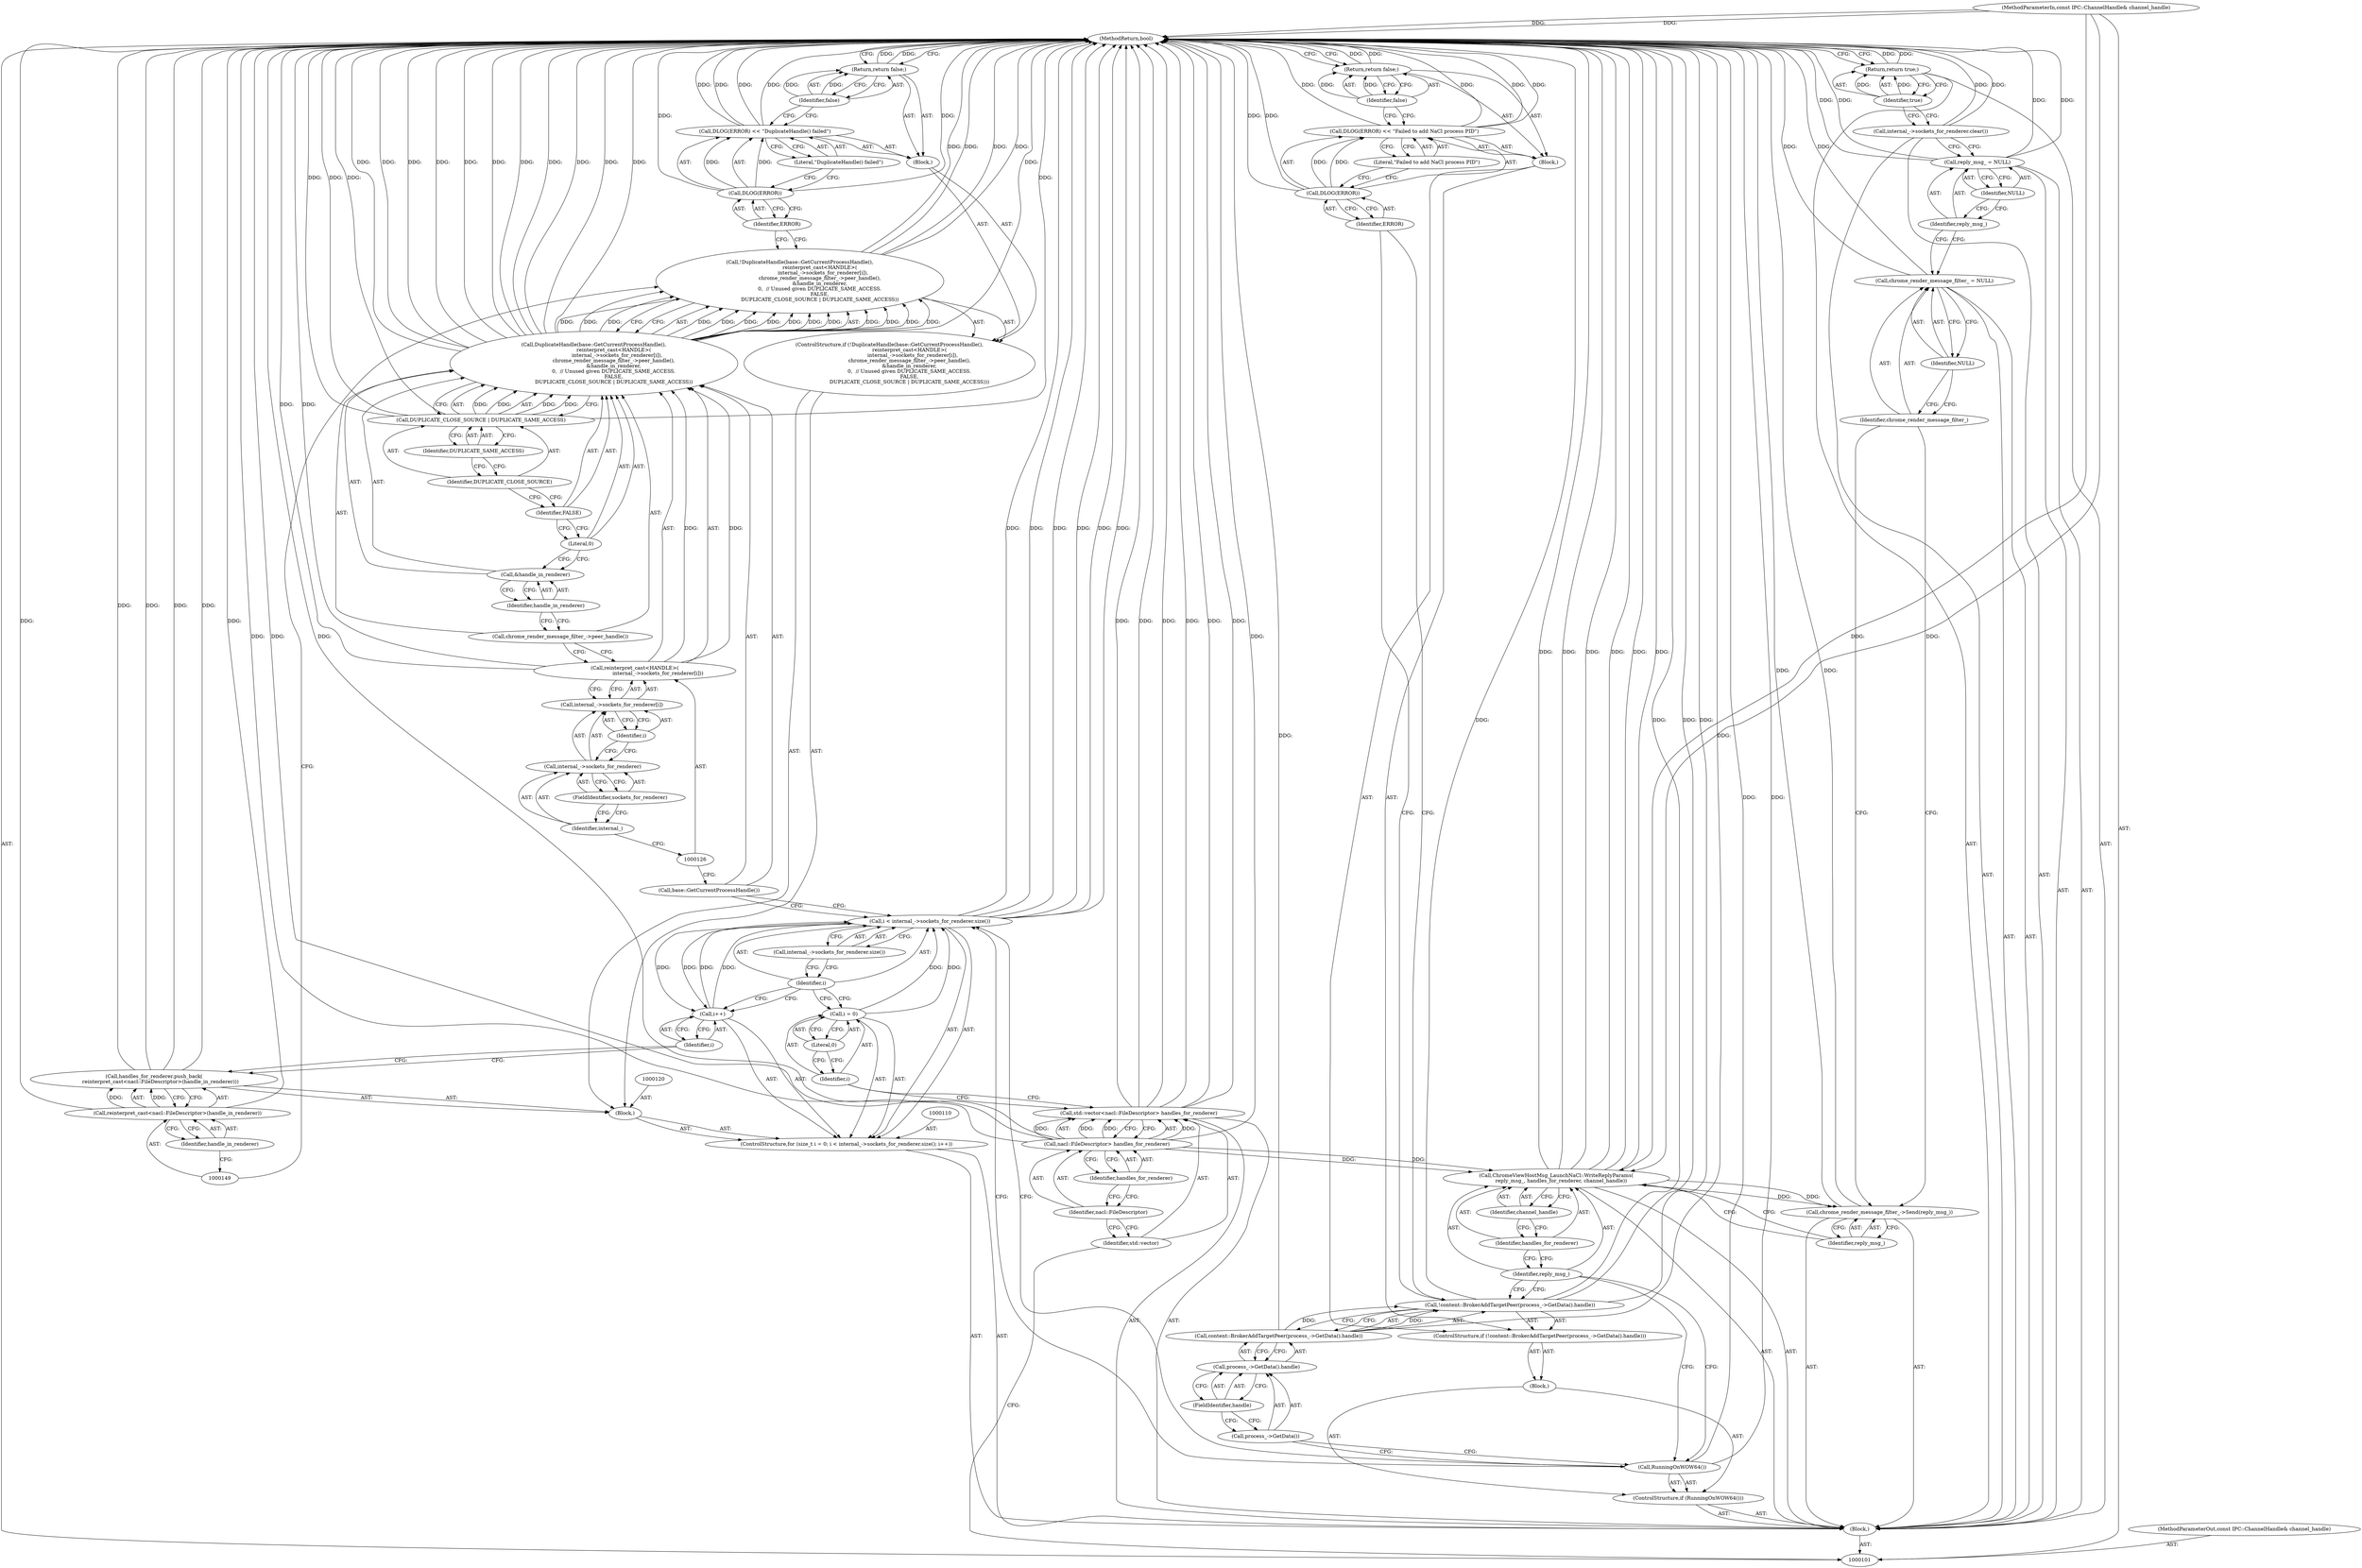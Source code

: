 digraph "1_Chrome_3b0d77670a0613f409110817455d2137576b485a_2" {
"1000182" [label="(MethodReturn,bool)"];
"1000132" [label="(Call,chrome_render_message_filter_->peer_handle())"];
"1000133" [label="(Call,&handle_in_renderer)"];
"1000134" [label="(Identifier,handle_in_renderer)"];
"1000135" [label="(Literal,0)"];
"1000136" [label="(Identifier,FALSE)"];
"1000137" [label="(Call,DUPLICATE_CLOSE_SOURCE | DUPLICATE_SAME_ACCESS)"];
"1000138" [label="(Identifier,DUPLICATE_CLOSE_SOURCE)"];
"1000139" [label="(Identifier,DUPLICATE_SAME_ACCESS)"];
"1000140" [label="(Block,)"];
"1000143" [label="(Identifier,ERROR)"];
"1000144" [label="(Literal,\"DuplicateHandle() failed\")"];
"1000141" [label="(Call,DLOG(ERROR) << \"DuplicateHandle() failed\")"];
"1000142" [label="(Call,DLOG(ERROR))"];
"1000146" [label="(Identifier,false)"];
"1000145" [label="(Return,return false;)"];
"1000147" [label="(Call,handles_for_renderer.push_back(\n        reinterpret_cast<nacl::FileDescriptor>(handle_in_renderer)))"];
"1000150" [label="(Identifier,handle_in_renderer)"];
"1000148" [label="(Call,reinterpret_cast<nacl::FileDescriptor>(handle_in_renderer))"];
"1000102" [label="(MethodParameterIn,const IPC::ChannelHandle& channel_handle)"];
"1000299" [label="(MethodParameterOut,const IPC::ChannelHandle& channel_handle)"];
"1000103" [label="(Block,)"];
"1000151" [label="(ControlStructure,if (RunningOnWOW64()))"];
"1000153" [label="(Block,)"];
"1000152" [label="(Call,RunningOnWOW64())"];
"1000106" [label="(Call,nacl::FileDescriptor> handles_for_renderer)"];
"1000107" [label="(Identifier,nacl::FileDescriptor)"];
"1000104" [label="(Call,std::vector<nacl::FileDescriptor> handles_for_renderer)"];
"1000105" [label="(Identifier,std::vector)"];
"1000108" [label="(Identifier,handles_for_renderer)"];
"1000157" [label="(Call,process_->GetData().handle)"];
"1000158" [label="(Call,process_->GetData())"];
"1000154" [label="(ControlStructure,if (!content::BrokerAddTargetPeer(process_->GetData().handle)))"];
"1000159" [label="(FieldIdentifier,handle)"];
"1000160" [label="(Block,)"];
"1000155" [label="(Call,!content::BrokerAddTargetPeer(process_->GetData().handle))"];
"1000156" [label="(Call,content::BrokerAddTargetPeer(process_->GetData().handle))"];
"1000163" [label="(Identifier,ERROR)"];
"1000164" [label="(Literal,\"Failed to add NaCl process PID\")"];
"1000161" [label="(Call,DLOG(ERROR) << \"Failed to add NaCl process PID\")"];
"1000162" [label="(Call,DLOG(ERROR))"];
"1000166" [label="(Identifier,false)"];
"1000165" [label="(Return,return false;)"];
"1000167" [label="(Call,ChromeViewHostMsg_LaunchNaCl::WriteReplyParams(\n      reply_msg_, handles_for_renderer, channel_handle))"];
"1000169" [label="(Identifier,handles_for_renderer)"];
"1000170" [label="(Identifier,channel_handle)"];
"1000168" [label="(Identifier,reply_msg_)"];
"1000171" [label="(Call,chrome_render_message_filter_->Send(reply_msg_))"];
"1000172" [label="(Identifier,reply_msg_)"];
"1000111" [label="(Call,i = 0)"];
"1000112" [label="(Identifier,i)"];
"1000113" [label="(Literal,0)"];
"1000114" [label="(Call,i < internal_->sockets_for_renderer.size())"];
"1000115" [label="(Identifier,i)"];
"1000116" [label="(Call,internal_->sockets_for_renderer.size())"];
"1000109" [label="(ControlStructure,for (size_t i = 0; i < internal_->sockets_for_renderer.size(); i++))"];
"1000117" [label="(Call,i++)"];
"1000118" [label="(Identifier,i)"];
"1000173" [label="(Call,chrome_render_message_filter_ = NULL)"];
"1000174" [label="(Identifier,chrome_render_message_filter_)"];
"1000175" [label="(Identifier,NULL)"];
"1000178" [label="(Identifier,NULL)"];
"1000176" [label="(Call,reply_msg_ = NULL)"];
"1000177" [label="(Identifier,reply_msg_)"];
"1000179" [label="(Call,internal_->sockets_for_renderer.clear())"];
"1000180" [label="(Return,return true;)"];
"1000181" [label="(Identifier,true)"];
"1000119" [label="(Block,)"];
"1000124" [label="(Call,base::GetCurrentProcessHandle())"];
"1000121" [label="(ControlStructure,if (!DuplicateHandle(base::GetCurrentProcessHandle(),\n                         reinterpret_cast<HANDLE>(\n                             internal_->sockets_for_renderer[i]),\n                         chrome_render_message_filter_->peer_handle(),\n                         &handle_in_renderer,\n                         0,  // Unused given DUPLICATE_SAME_ACCESS.\n                         FALSE,\n                         DUPLICATE_CLOSE_SOURCE | DUPLICATE_SAME_ACCESS)))"];
"1000122" [label="(Call,!DuplicateHandle(base::GetCurrentProcessHandle(),\n                         reinterpret_cast<HANDLE>(\n                             internal_->sockets_for_renderer[i]),\n                         chrome_render_message_filter_->peer_handle(),\n                         &handle_in_renderer,\n                         0,  // Unused given DUPLICATE_SAME_ACCESS.\n                         FALSE,\n                         DUPLICATE_CLOSE_SOURCE | DUPLICATE_SAME_ACCESS))"];
"1000123" [label="(Call,DuplicateHandle(base::GetCurrentProcessHandle(),\n                         reinterpret_cast<HANDLE>(\n                             internal_->sockets_for_renderer[i]),\n                         chrome_render_message_filter_->peer_handle(),\n                         &handle_in_renderer,\n                         0,  // Unused given DUPLICATE_SAME_ACCESS.\n                         FALSE,\n                         DUPLICATE_CLOSE_SOURCE | DUPLICATE_SAME_ACCESS))"];
"1000125" [label="(Call,reinterpret_cast<HANDLE>(\n                             internal_->sockets_for_renderer[i]))"];
"1000127" [label="(Call,internal_->sockets_for_renderer[i])"];
"1000128" [label="(Call,internal_->sockets_for_renderer)"];
"1000129" [label="(Identifier,internal_)"];
"1000130" [label="(FieldIdentifier,sockets_for_renderer)"];
"1000131" [label="(Identifier,i)"];
"1000182" -> "1000101"  [label="AST: "];
"1000182" -> "1000145"  [label="CFG: "];
"1000182" -> "1000165"  [label="CFG: "];
"1000182" -> "1000180"  [label="CFG: "];
"1000145" -> "1000182"  [label="DDG: "];
"1000165" -> "1000182"  [label="DDG: "];
"1000141" -> "1000182"  [label="DDG: "];
"1000141" -> "1000182"  [label="DDG: "];
"1000123" -> "1000182"  [label="DDG: "];
"1000123" -> "1000182"  [label="DDG: "];
"1000123" -> "1000182"  [label="DDG: "];
"1000123" -> "1000182"  [label="DDG: "];
"1000123" -> "1000182"  [label="DDG: "];
"1000123" -> "1000182"  [label="DDG: "];
"1000106" -> "1000182"  [label="DDG: "];
"1000106" -> "1000182"  [label="DDG: "];
"1000167" -> "1000182"  [label="DDG: "];
"1000167" -> "1000182"  [label="DDG: "];
"1000167" -> "1000182"  [label="DDG: "];
"1000156" -> "1000182"  [label="DDG: "];
"1000104" -> "1000182"  [label="DDG: "];
"1000104" -> "1000182"  [label="DDG: "];
"1000104" -> "1000182"  [label="DDG: "];
"1000114" -> "1000182"  [label="DDG: "];
"1000114" -> "1000182"  [label="DDG: "];
"1000114" -> "1000182"  [label="DDG: "];
"1000152" -> "1000182"  [label="DDG: "];
"1000125" -> "1000182"  [label="DDG: "];
"1000176" -> "1000182"  [label="DDG: "];
"1000176" -> "1000182"  [label="DDG: "];
"1000179" -> "1000182"  [label="DDG: "];
"1000122" -> "1000182"  [label="DDG: "];
"1000122" -> "1000182"  [label="DDG: "];
"1000137" -> "1000182"  [label="DDG: "];
"1000137" -> "1000182"  [label="DDG: "];
"1000155" -> "1000182"  [label="DDG: "];
"1000155" -> "1000182"  [label="DDG: "];
"1000147" -> "1000182"  [label="DDG: "];
"1000147" -> "1000182"  [label="DDG: "];
"1000102" -> "1000182"  [label="DDG: "];
"1000142" -> "1000182"  [label="DDG: "];
"1000171" -> "1000182"  [label="DDG: "];
"1000148" -> "1000182"  [label="DDG: "];
"1000162" -> "1000182"  [label="DDG: "];
"1000161" -> "1000182"  [label="DDG: "];
"1000161" -> "1000182"  [label="DDG: "];
"1000173" -> "1000182"  [label="DDG: "];
"1000180" -> "1000182"  [label="DDG: "];
"1000132" -> "1000123"  [label="AST: "];
"1000132" -> "1000125"  [label="CFG: "];
"1000134" -> "1000132"  [label="CFG: "];
"1000133" -> "1000123"  [label="AST: "];
"1000133" -> "1000134"  [label="CFG: "];
"1000134" -> "1000133"  [label="AST: "];
"1000135" -> "1000133"  [label="CFG: "];
"1000134" -> "1000133"  [label="AST: "];
"1000134" -> "1000132"  [label="CFG: "];
"1000133" -> "1000134"  [label="CFG: "];
"1000135" -> "1000123"  [label="AST: "];
"1000135" -> "1000133"  [label="CFG: "];
"1000136" -> "1000135"  [label="CFG: "];
"1000136" -> "1000123"  [label="AST: "];
"1000136" -> "1000135"  [label="CFG: "];
"1000138" -> "1000136"  [label="CFG: "];
"1000137" -> "1000123"  [label="AST: "];
"1000137" -> "1000139"  [label="CFG: "];
"1000138" -> "1000137"  [label="AST: "];
"1000139" -> "1000137"  [label="AST: "];
"1000123" -> "1000137"  [label="CFG: "];
"1000137" -> "1000182"  [label="DDG: "];
"1000137" -> "1000182"  [label="DDG: "];
"1000137" -> "1000123"  [label="DDG: "];
"1000137" -> "1000123"  [label="DDG: "];
"1000138" -> "1000137"  [label="AST: "];
"1000138" -> "1000136"  [label="CFG: "];
"1000139" -> "1000138"  [label="CFG: "];
"1000139" -> "1000137"  [label="AST: "];
"1000139" -> "1000138"  [label="CFG: "];
"1000137" -> "1000139"  [label="CFG: "];
"1000140" -> "1000121"  [label="AST: "];
"1000141" -> "1000140"  [label="AST: "];
"1000145" -> "1000140"  [label="AST: "];
"1000143" -> "1000142"  [label="AST: "];
"1000143" -> "1000122"  [label="CFG: "];
"1000142" -> "1000143"  [label="CFG: "];
"1000144" -> "1000141"  [label="AST: "];
"1000144" -> "1000142"  [label="CFG: "];
"1000141" -> "1000144"  [label="CFG: "];
"1000141" -> "1000140"  [label="AST: "];
"1000141" -> "1000144"  [label="CFG: "];
"1000142" -> "1000141"  [label="AST: "];
"1000144" -> "1000141"  [label="AST: "];
"1000146" -> "1000141"  [label="CFG: "];
"1000141" -> "1000182"  [label="DDG: "];
"1000141" -> "1000182"  [label="DDG: "];
"1000142" -> "1000141"  [label="DDG: "];
"1000142" -> "1000141"  [label="AST: "];
"1000142" -> "1000143"  [label="CFG: "];
"1000143" -> "1000142"  [label="AST: "];
"1000144" -> "1000142"  [label="CFG: "];
"1000142" -> "1000182"  [label="DDG: "];
"1000142" -> "1000141"  [label="DDG: "];
"1000146" -> "1000145"  [label="AST: "];
"1000146" -> "1000141"  [label="CFG: "];
"1000145" -> "1000146"  [label="CFG: "];
"1000146" -> "1000145"  [label="DDG: "];
"1000145" -> "1000140"  [label="AST: "];
"1000145" -> "1000146"  [label="CFG: "];
"1000146" -> "1000145"  [label="AST: "];
"1000182" -> "1000145"  [label="CFG: "];
"1000145" -> "1000182"  [label="DDG: "];
"1000146" -> "1000145"  [label="DDG: "];
"1000147" -> "1000119"  [label="AST: "];
"1000147" -> "1000148"  [label="CFG: "];
"1000148" -> "1000147"  [label="AST: "];
"1000118" -> "1000147"  [label="CFG: "];
"1000147" -> "1000182"  [label="DDG: "];
"1000147" -> "1000182"  [label="DDG: "];
"1000148" -> "1000147"  [label="DDG: "];
"1000150" -> "1000148"  [label="AST: "];
"1000150" -> "1000149"  [label="CFG: "];
"1000148" -> "1000150"  [label="CFG: "];
"1000148" -> "1000147"  [label="AST: "];
"1000148" -> "1000150"  [label="CFG: "];
"1000149" -> "1000148"  [label="AST: "];
"1000150" -> "1000148"  [label="AST: "];
"1000147" -> "1000148"  [label="CFG: "];
"1000148" -> "1000182"  [label="DDG: "];
"1000148" -> "1000147"  [label="DDG: "];
"1000102" -> "1000101"  [label="AST: "];
"1000102" -> "1000182"  [label="DDG: "];
"1000102" -> "1000167"  [label="DDG: "];
"1000299" -> "1000101"  [label="AST: "];
"1000103" -> "1000101"  [label="AST: "];
"1000104" -> "1000103"  [label="AST: "];
"1000109" -> "1000103"  [label="AST: "];
"1000151" -> "1000103"  [label="AST: "];
"1000167" -> "1000103"  [label="AST: "];
"1000171" -> "1000103"  [label="AST: "];
"1000173" -> "1000103"  [label="AST: "];
"1000176" -> "1000103"  [label="AST: "];
"1000179" -> "1000103"  [label="AST: "];
"1000180" -> "1000103"  [label="AST: "];
"1000151" -> "1000103"  [label="AST: "];
"1000152" -> "1000151"  [label="AST: "];
"1000153" -> "1000151"  [label="AST: "];
"1000153" -> "1000151"  [label="AST: "];
"1000154" -> "1000153"  [label="AST: "];
"1000152" -> "1000151"  [label="AST: "];
"1000152" -> "1000114"  [label="CFG: "];
"1000158" -> "1000152"  [label="CFG: "];
"1000168" -> "1000152"  [label="CFG: "];
"1000152" -> "1000182"  [label="DDG: "];
"1000106" -> "1000104"  [label="AST: "];
"1000106" -> "1000108"  [label="CFG: "];
"1000107" -> "1000106"  [label="AST: "];
"1000108" -> "1000106"  [label="AST: "];
"1000104" -> "1000106"  [label="CFG: "];
"1000106" -> "1000182"  [label="DDG: "];
"1000106" -> "1000182"  [label="DDG: "];
"1000106" -> "1000104"  [label="DDG: "];
"1000106" -> "1000104"  [label="DDG: "];
"1000106" -> "1000167"  [label="DDG: "];
"1000107" -> "1000106"  [label="AST: "];
"1000107" -> "1000105"  [label="CFG: "];
"1000108" -> "1000107"  [label="CFG: "];
"1000104" -> "1000103"  [label="AST: "];
"1000104" -> "1000106"  [label="CFG: "];
"1000105" -> "1000104"  [label="AST: "];
"1000106" -> "1000104"  [label="AST: "];
"1000112" -> "1000104"  [label="CFG: "];
"1000104" -> "1000182"  [label="DDG: "];
"1000104" -> "1000182"  [label="DDG: "];
"1000104" -> "1000182"  [label="DDG: "];
"1000106" -> "1000104"  [label="DDG: "];
"1000106" -> "1000104"  [label="DDG: "];
"1000105" -> "1000104"  [label="AST: "];
"1000105" -> "1000101"  [label="CFG: "];
"1000107" -> "1000105"  [label="CFG: "];
"1000108" -> "1000106"  [label="AST: "];
"1000108" -> "1000107"  [label="CFG: "];
"1000106" -> "1000108"  [label="CFG: "];
"1000157" -> "1000156"  [label="AST: "];
"1000157" -> "1000159"  [label="CFG: "];
"1000158" -> "1000157"  [label="AST: "];
"1000159" -> "1000157"  [label="AST: "];
"1000156" -> "1000157"  [label="CFG: "];
"1000158" -> "1000157"  [label="AST: "];
"1000158" -> "1000152"  [label="CFG: "];
"1000159" -> "1000158"  [label="CFG: "];
"1000154" -> "1000153"  [label="AST: "];
"1000155" -> "1000154"  [label="AST: "];
"1000160" -> "1000154"  [label="AST: "];
"1000159" -> "1000157"  [label="AST: "];
"1000159" -> "1000158"  [label="CFG: "];
"1000157" -> "1000159"  [label="CFG: "];
"1000160" -> "1000154"  [label="AST: "];
"1000161" -> "1000160"  [label="AST: "];
"1000165" -> "1000160"  [label="AST: "];
"1000155" -> "1000154"  [label="AST: "];
"1000155" -> "1000156"  [label="CFG: "];
"1000156" -> "1000155"  [label="AST: "];
"1000163" -> "1000155"  [label="CFG: "];
"1000168" -> "1000155"  [label="CFG: "];
"1000155" -> "1000182"  [label="DDG: "];
"1000155" -> "1000182"  [label="DDG: "];
"1000156" -> "1000155"  [label="DDG: "];
"1000156" -> "1000155"  [label="AST: "];
"1000156" -> "1000157"  [label="CFG: "];
"1000157" -> "1000156"  [label="AST: "];
"1000155" -> "1000156"  [label="CFG: "];
"1000156" -> "1000182"  [label="DDG: "];
"1000156" -> "1000155"  [label="DDG: "];
"1000163" -> "1000162"  [label="AST: "];
"1000163" -> "1000155"  [label="CFG: "];
"1000162" -> "1000163"  [label="CFG: "];
"1000164" -> "1000161"  [label="AST: "];
"1000164" -> "1000162"  [label="CFG: "];
"1000161" -> "1000164"  [label="CFG: "];
"1000161" -> "1000160"  [label="AST: "];
"1000161" -> "1000164"  [label="CFG: "];
"1000162" -> "1000161"  [label="AST: "];
"1000164" -> "1000161"  [label="AST: "];
"1000166" -> "1000161"  [label="CFG: "];
"1000161" -> "1000182"  [label="DDG: "];
"1000161" -> "1000182"  [label="DDG: "];
"1000162" -> "1000161"  [label="DDG: "];
"1000162" -> "1000161"  [label="AST: "];
"1000162" -> "1000163"  [label="CFG: "];
"1000163" -> "1000162"  [label="AST: "];
"1000164" -> "1000162"  [label="CFG: "];
"1000162" -> "1000182"  [label="DDG: "];
"1000162" -> "1000161"  [label="DDG: "];
"1000166" -> "1000165"  [label="AST: "];
"1000166" -> "1000161"  [label="CFG: "];
"1000165" -> "1000166"  [label="CFG: "];
"1000166" -> "1000165"  [label="DDG: "];
"1000165" -> "1000160"  [label="AST: "];
"1000165" -> "1000166"  [label="CFG: "];
"1000166" -> "1000165"  [label="AST: "];
"1000182" -> "1000165"  [label="CFG: "];
"1000165" -> "1000182"  [label="DDG: "];
"1000166" -> "1000165"  [label="DDG: "];
"1000167" -> "1000103"  [label="AST: "];
"1000167" -> "1000170"  [label="CFG: "];
"1000168" -> "1000167"  [label="AST: "];
"1000169" -> "1000167"  [label="AST: "];
"1000170" -> "1000167"  [label="AST: "];
"1000172" -> "1000167"  [label="CFG: "];
"1000167" -> "1000182"  [label="DDG: "];
"1000167" -> "1000182"  [label="DDG: "];
"1000167" -> "1000182"  [label="DDG: "];
"1000106" -> "1000167"  [label="DDG: "];
"1000102" -> "1000167"  [label="DDG: "];
"1000167" -> "1000171"  [label="DDG: "];
"1000169" -> "1000167"  [label="AST: "];
"1000169" -> "1000168"  [label="CFG: "];
"1000170" -> "1000169"  [label="CFG: "];
"1000170" -> "1000167"  [label="AST: "];
"1000170" -> "1000169"  [label="CFG: "];
"1000167" -> "1000170"  [label="CFG: "];
"1000168" -> "1000167"  [label="AST: "];
"1000168" -> "1000155"  [label="CFG: "];
"1000168" -> "1000152"  [label="CFG: "];
"1000169" -> "1000168"  [label="CFG: "];
"1000171" -> "1000103"  [label="AST: "];
"1000171" -> "1000172"  [label="CFG: "];
"1000172" -> "1000171"  [label="AST: "];
"1000174" -> "1000171"  [label="CFG: "];
"1000171" -> "1000182"  [label="DDG: "];
"1000167" -> "1000171"  [label="DDG: "];
"1000172" -> "1000171"  [label="AST: "];
"1000172" -> "1000167"  [label="CFG: "];
"1000171" -> "1000172"  [label="CFG: "];
"1000111" -> "1000109"  [label="AST: "];
"1000111" -> "1000113"  [label="CFG: "];
"1000112" -> "1000111"  [label="AST: "];
"1000113" -> "1000111"  [label="AST: "];
"1000115" -> "1000111"  [label="CFG: "];
"1000111" -> "1000114"  [label="DDG: "];
"1000112" -> "1000111"  [label="AST: "];
"1000112" -> "1000104"  [label="CFG: "];
"1000113" -> "1000112"  [label="CFG: "];
"1000113" -> "1000111"  [label="AST: "];
"1000113" -> "1000112"  [label="CFG: "];
"1000111" -> "1000113"  [label="CFG: "];
"1000114" -> "1000109"  [label="AST: "];
"1000114" -> "1000116"  [label="CFG: "];
"1000115" -> "1000114"  [label="AST: "];
"1000116" -> "1000114"  [label="AST: "];
"1000124" -> "1000114"  [label="CFG: "];
"1000152" -> "1000114"  [label="CFG: "];
"1000114" -> "1000182"  [label="DDG: "];
"1000114" -> "1000182"  [label="DDG: "];
"1000114" -> "1000182"  [label="DDG: "];
"1000117" -> "1000114"  [label="DDG: "];
"1000111" -> "1000114"  [label="DDG: "];
"1000114" -> "1000117"  [label="DDG: "];
"1000115" -> "1000114"  [label="AST: "];
"1000115" -> "1000111"  [label="CFG: "];
"1000115" -> "1000117"  [label="CFG: "];
"1000116" -> "1000115"  [label="CFG: "];
"1000116" -> "1000114"  [label="AST: "];
"1000116" -> "1000115"  [label="CFG: "];
"1000114" -> "1000116"  [label="CFG: "];
"1000109" -> "1000103"  [label="AST: "];
"1000110" -> "1000109"  [label="AST: "];
"1000111" -> "1000109"  [label="AST: "];
"1000114" -> "1000109"  [label="AST: "];
"1000117" -> "1000109"  [label="AST: "];
"1000119" -> "1000109"  [label="AST: "];
"1000117" -> "1000109"  [label="AST: "];
"1000117" -> "1000118"  [label="CFG: "];
"1000118" -> "1000117"  [label="AST: "];
"1000115" -> "1000117"  [label="CFG: "];
"1000117" -> "1000114"  [label="DDG: "];
"1000114" -> "1000117"  [label="DDG: "];
"1000118" -> "1000117"  [label="AST: "];
"1000118" -> "1000147"  [label="CFG: "];
"1000117" -> "1000118"  [label="CFG: "];
"1000173" -> "1000103"  [label="AST: "];
"1000173" -> "1000175"  [label="CFG: "];
"1000174" -> "1000173"  [label="AST: "];
"1000175" -> "1000173"  [label="AST: "];
"1000177" -> "1000173"  [label="CFG: "];
"1000173" -> "1000182"  [label="DDG: "];
"1000174" -> "1000173"  [label="AST: "];
"1000174" -> "1000171"  [label="CFG: "];
"1000175" -> "1000174"  [label="CFG: "];
"1000175" -> "1000173"  [label="AST: "];
"1000175" -> "1000174"  [label="CFG: "];
"1000173" -> "1000175"  [label="CFG: "];
"1000178" -> "1000176"  [label="AST: "];
"1000178" -> "1000177"  [label="CFG: "];
"1000176" -> "1000178"  [label="CFG: "];
"1000176" -> "1000103"  [label="AST: "];
"1000176" -> "1000178"  [label="CFG: "];
"1000177" -> "1000176"  [label="AST: "];
"1000178" -> "1000176"  [label="AST: "];
"1000179" -> "1000176"  [label="CFG: "];
"1000176" -> "1000182"  [label="DDG: "];
"1000176" -> "1000182"  [label="DDG: "];
"1000177" -> "1000176"  [label="AST: "];
"1000177" -> "1000173"  [label="CFG: "];
"1000178" -> "1000177"  [label="CFG: "];
"1000179" -> "1000103"  [label="AST: "];
"1000179" -> "1000176"  [label="CFG: "];
"1000181" -> "1000179"  [label="CFG: "];
"1000179" -> "1000182"  [label="DDG: "];
"1000180" -> "1000103"  [label="AST: "];
"1000180" -> "1000181"  [label="CFG: "];
"1000181" -> "1000180"  [label="AST: "];
"1000182" -> "1000180"  [label="CFG: "];
"1000180" -> "1000182"  [label="DDG: "];
"1000181" -> "1000180"  [label="DDG: "];
"1000181" -> "1000180"  [label="AST: "];
"1000181" -> "1000179"  [label="CFG: "];
"1000180" -> "1000181"  [label="CFG: "];
"1000181" -> "1000180"  [label="DDG: "];
"1000119" -> "1000109"  [label="AST: "];
"1000120" -> "1000119"  [label="AST: "];
"1000121" -> "1000119"  [label="AST: "];
"1000147" -> "1000119"  [label="AST: "];
"1000124" -> "1000123"  [label="AST: "];
"1000124" -> "1000114"  [label="CFG: "];
"1000126" -> "1000124"  [label="CFG: "];
"1000121" -> "1000119"  [label="AST: "];
"1000122" -> "1000121"  [label="AST: "];
"1000140" -> "1000121"  [label="AST: "];
"1000122" -> "1000121"  [label="AST: "];
"1000122" -> "1000123"  [label="CFG: "];
"1000123" -> "1000122"  [label="AST: "];
"1000143" -> "1000122"  [label="CFG: "];
"1000149" -> "1000122"  [label="CFG: "];
"1000122" -> "1000182"  [label="DDG: "];
"1000122" -> "1000182"  [label="DDG: "];
"1000123" -> "1000122"  [label="DDG: "];
"1000123" -> "1000122"  [label="DDG: "];
"1000123" -> "1000122"  [label="DDG: "];
"1000123" -> "1000122"  [label="DDG: "];
"1000123" -> "1000122"  [label="DDG: "];
"1000123" -> "1000122"  [label="DDG: "];
"1000123" -> "1000122"  [label="DDG: "];
"1000123" -> "1000122"  [label="AST: "];
"1000123" -> "1000137"  [label="CFG: "];
"1000124" -> "1000123"  [label="AST: "];
"1000125" -> "1000123"  [label="AST: "];
"1000132" -> "1000123"  [label="AST: "];
"1000133" -> "1000123"  [label="AST: "];
"1000135" -> "1000123"  [label="AST: "];
"1000136" -> "1000123"  [label="AST: "];
"1000137" -> "1000123"  [label="AST: "];
"1000122" -> "1000123"  [label="CFG: "];
"1000123" -> "1000182"  [label="DDG: "];
"1000123" -> "1000182"  [label="DDG: "];
"1000123" -> "1000182"  [label="DDG: "];
"1000123" -> "1000182"  [label="DDG: "];
"1000123" -> "1000182"  [label="DDG: "];
"1000123" -> "1000182"  [label="DDG: "];
"1000123" -> "1000122"  [label="DDG: "];
"1000123" -> "1000122"  [label="DDG: "];
"1000123" -> "1000122"  [label="DDG: "];
"1000123" -> "1000122"  [label="DDG: "];
"1000123" -> "1000122"  [label="DDG: "];
"1000123" -> "1000122"  [label="DDG: "];
"1000123" -> "1000122"  [label="DDG: "];
"1000125" -> "1000123"  [label="DDG: "];
"1000137" -> "1000123"  [label="DDG: "];
"1000137" -> "1000123"  [label="DDG: "];
"1000125" -> "1000123"  [label="AST: "];
"1000125" -> "1000127"  [label="CFG: "];
"1000126" -> "1000125"  [label="AST: "];
"1000127" -> "1000125"  [label="AST: "];
"1000132" -> "1000125"  [label="CFG: "];
"1000125" -> "1000182"  [label="DDG: "];
"1000125" -> "1000123"  [label="DDG: "];
"1000127" -> "1000125"  [label="AST: "];
"1000127" -> "1000131"  [label="CFG: "];
"1000128" -> "1000127"  [label="AST: "];
"1000131" -> "1000127"  [label="AST: "];
"1000125" -> "1000127"  [label="CFG: "];
"1000128" -> "1000127"  [label="AST: "];
"1000128" -> "1000130"  [label="CFG: "];
"1000129" -> "1000128"  [label="AST: "];
"1000130" -> "1000128"  [label="AST: "];
"1000131" -> "1000128"  [label="CFG: "];
"1000129" -> "1000128"  [label="AST: "];
"1000129" -> "1000126"  [label="CFG: "];
"1000130" -> "1000129"  [label="CFG: "];
"1000130" -> "1000128"  [label="AST: "];
"1000130" -> "1000129"  [label="CFG: "];
"1000128" -> "1000130"  [label="CFG: "];
"1000131" -> "1000127"  [label="AST: "];
"1000131" -> "1000128"  [label="CFG: "];
"1000127" -> "1000131"  [label="CFG: "];
}
